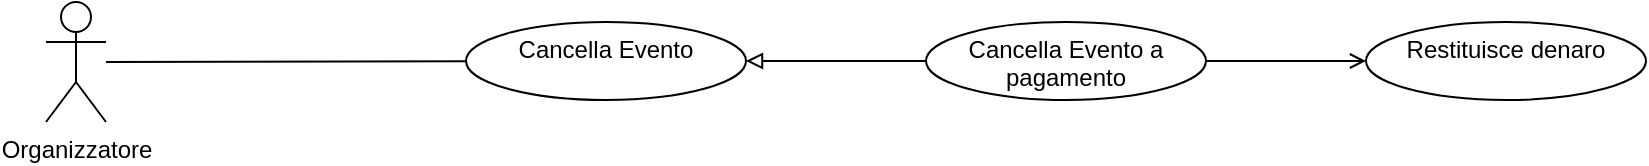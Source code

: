 <mxfile version="20.5.1" type="device"><diagram id="YnVMcvZJYoZLdkqoYwrJ" name="Page-1"><mxGraphModel dx="2377" dy="1187" grid="1" gridSize="10" guides="1" tooltips="1" connect="1" arrows="1" fold="1" page="1" pageScale="1" pageWidth="1169" pageHeight="827" math="0" shadow="0"><root><mxCell id="0"/><mxCell id="1" parent="0"/><mxCell id="uLF3znUdQzVdA8Y0_K9e-1" value="" style="rounded=0;orthogonalLoop=1;jettySize=auto;html=1;endArrow=none;endFill=0;" edge="1" parent="1" source="uLF3znUdQzVdA8Y0_K9e-2" target="uLF3znUdQzVdA8Y0_K9e-3"><mxGeometry relative="1" as="geometry"/></mxCell><mxCell id="uLF3znUdQzVdA8Y0_K9e-2" value="Organizzatore" style="shape=umlActor;verticalLabelPosition=bottom;verticalAlign=top;html=1;outlineConnect=0;" vertex="1" parent="1"><mxGeometry x="80" y="394" width="30" height="60" as="geometry"/></mxCell><mxCell id="uLF3znUdQzVdA8Y0_K9e-5" value="" style="edgeStyle=none;rounded=0;orthogonalLoop=1;jettySize=auto;html=1;endArrow=block;endFill=0;" edge="1" parent="1" source="uLF3znUdQzVdA8Y0_K9e-4" target="uLF3znUdQzVdA8Y0_K9e-3"><mxGeometry relative="1" as="geometry"/></mxCell><mxCell id="uLF3znUdQzVdA8Y0_K9e-3" value="Cancella Evento" style="ellipse;whiteSpace=wrap;html=1;verticalAlign=top;" vertex="1" parent="1"><mxGeometry x="290" y="404" width="140" height="39" as="geometry"/></mxCell><mxCell id="uLF3znUdQzVdA8Y0_K9e-7" value="" style="edgeStyle=none;rounded=0;orthogonalLoop=1;jettySize=auto;html=1;endArrow=open;endFill=0;" edge="1" parent="1" source="uLF3znUdQzVdA8Y0_K9e-4" target="uLF3znUdQzVdA8Y0_K9e-6"><mxGeometry relative="1" as="geometry"/></mxCell><mxCell id="uLF3znUdQzVdA8Y0_K9e-4" value="Cancella Evento a pagamento" style="ellipse;whiteSpace=wrap;html=1;verticalAlign=top;" vertex="1" parent="1"><mxGeometry x="520" y="404" width="140" height="39" as="geometry"/></mxCell><mxCell id="uLF3znUdQzVdA8Y0_K9e-6" value="Restituisce denaro" style="ellipse;whiteSpace=wrap;html=1;verticalAlign=top;" vertex="1" parent="1"><mxGeometry x="740" y="404" width="140" height="39" as="geometry"/></mxCell></root></mxGraphModel></diagram></mxfile>